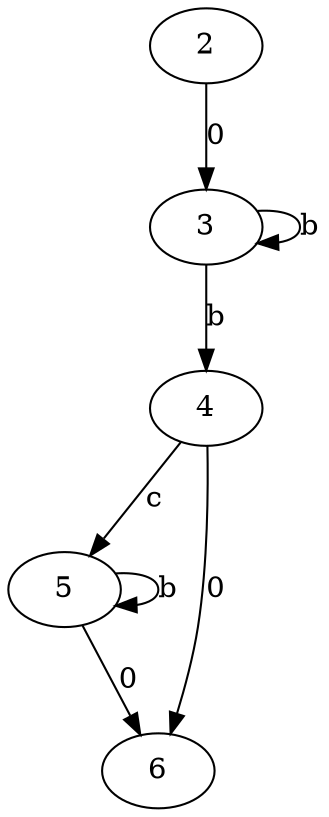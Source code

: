 Digraph {
2->3[label="0"];
3->3[label="b"];
3->4[label="b"];
4->5[label="c"];
5->6[label="0"];
5->5[label="b"];
4->6[label="0"];
}
